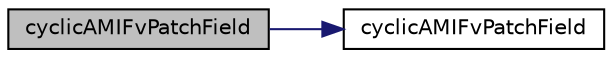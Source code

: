 digraph "cyclicAMIFvPatchField"
{
  bgcolor="transparent";
  edge [fontname="Helvetica",fontsize="10",labelfontname="Helvetica",labelfontsize="10"];
  node [fontname="Helvetica",fontsize="10",shape=record];
  rankdir="LR";
  Node1 [label="cyclicAMIFvPatchField",height=0.2,width=0.4,color="black", fillcolor="grey75", style="filled", fontcolor="black"];
  Node1 -> Node2 [color="midnightblue",fontsize="10",style="solid",fontname="Helvetica"];
  Node2 [label="cyclicAMIFvPatchField",height=0.2,width=0.4,color="black",URL="$a00468.html#a22edb039589b60002a8ab1de096a7305",tooltip="Construct from patch and internal field. "];
}
